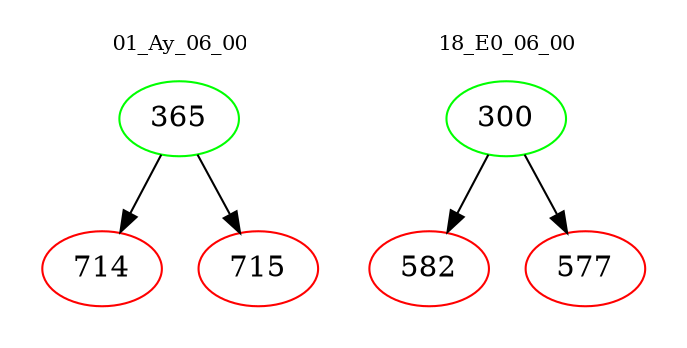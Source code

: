 digraph{
subgraph cluster_0 {
color = white
label = "01_Ay_06_00";
fontsize=10;
T0_365 [label="365", color="green"]
T0_365 -> T0_714 [color="black"]
T0_714 [label="714", color="red"]
T0_365 -> T0_715 [color="black"]
T0_715 [label="715", color="red"]
}
subgraph cluster_1 {
color = white
label = "18_E0_06_00";
fontsize=10;
T1_300 [label="300", color="green"]
T1_300 -> T1_582 [color="black"]
T1_582 [label="582", color="red"]
T1_300 -> T1_577 [color="black"]
T1_577 [label="577", color="red"]
}
}
